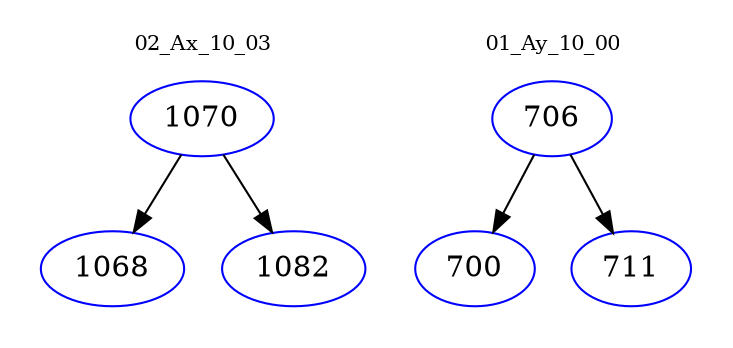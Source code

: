 digraph{
subgraph cluster_0 {
color = white
label = "02_Ax_10_03";
fontsize=10;
T0_1070 [label="1070", color="blue"]
T0_1070 -> T0_1068 [color="black"]
T0_1068 [label="1068", color="blue"]
T0_1070 -> T0_1082 [color="black"]
T0_1082 [label="1082", color="blue"]
}
subgraph cluster_1 {
color = white
label = "01_Ay_10_00";
fontsize=10;
T1_706 [label="706", color="blue"]
T1_706 -> T1_700 [color="black"]
T1_700 [label="700", color="blue"]
T1_706 -> T1_711 [color="black"]
T1_711 [label="711", color="blue"]
}
}
